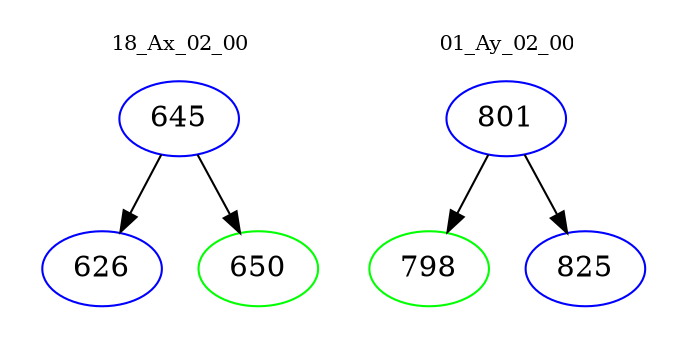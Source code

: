 digraph{
subgraph cluster_0 {
color = white
label = "18_Ax_02_00";
fontsize=10;
T0_645 [label="645", color="blue"]
T0_645 -> T0_626 [color="black"]
T0_626 [label="626", color="blue"]
T0_645 -> T0_650 [color="black"]
T0_650 [label="650", color="green"]
}
subgraph cluster_1 {
color = white
label = "01_Ay_02_00";
fontsize=10;
T1_801 [label="801", color="blue"]
T1_801 -> T1_798 [color="black"]
T1_798 [label="798", color="green"]
T1_801 -> T1_825 [color="black"]
T1_825 [label="825", color="blue"]
}
}

